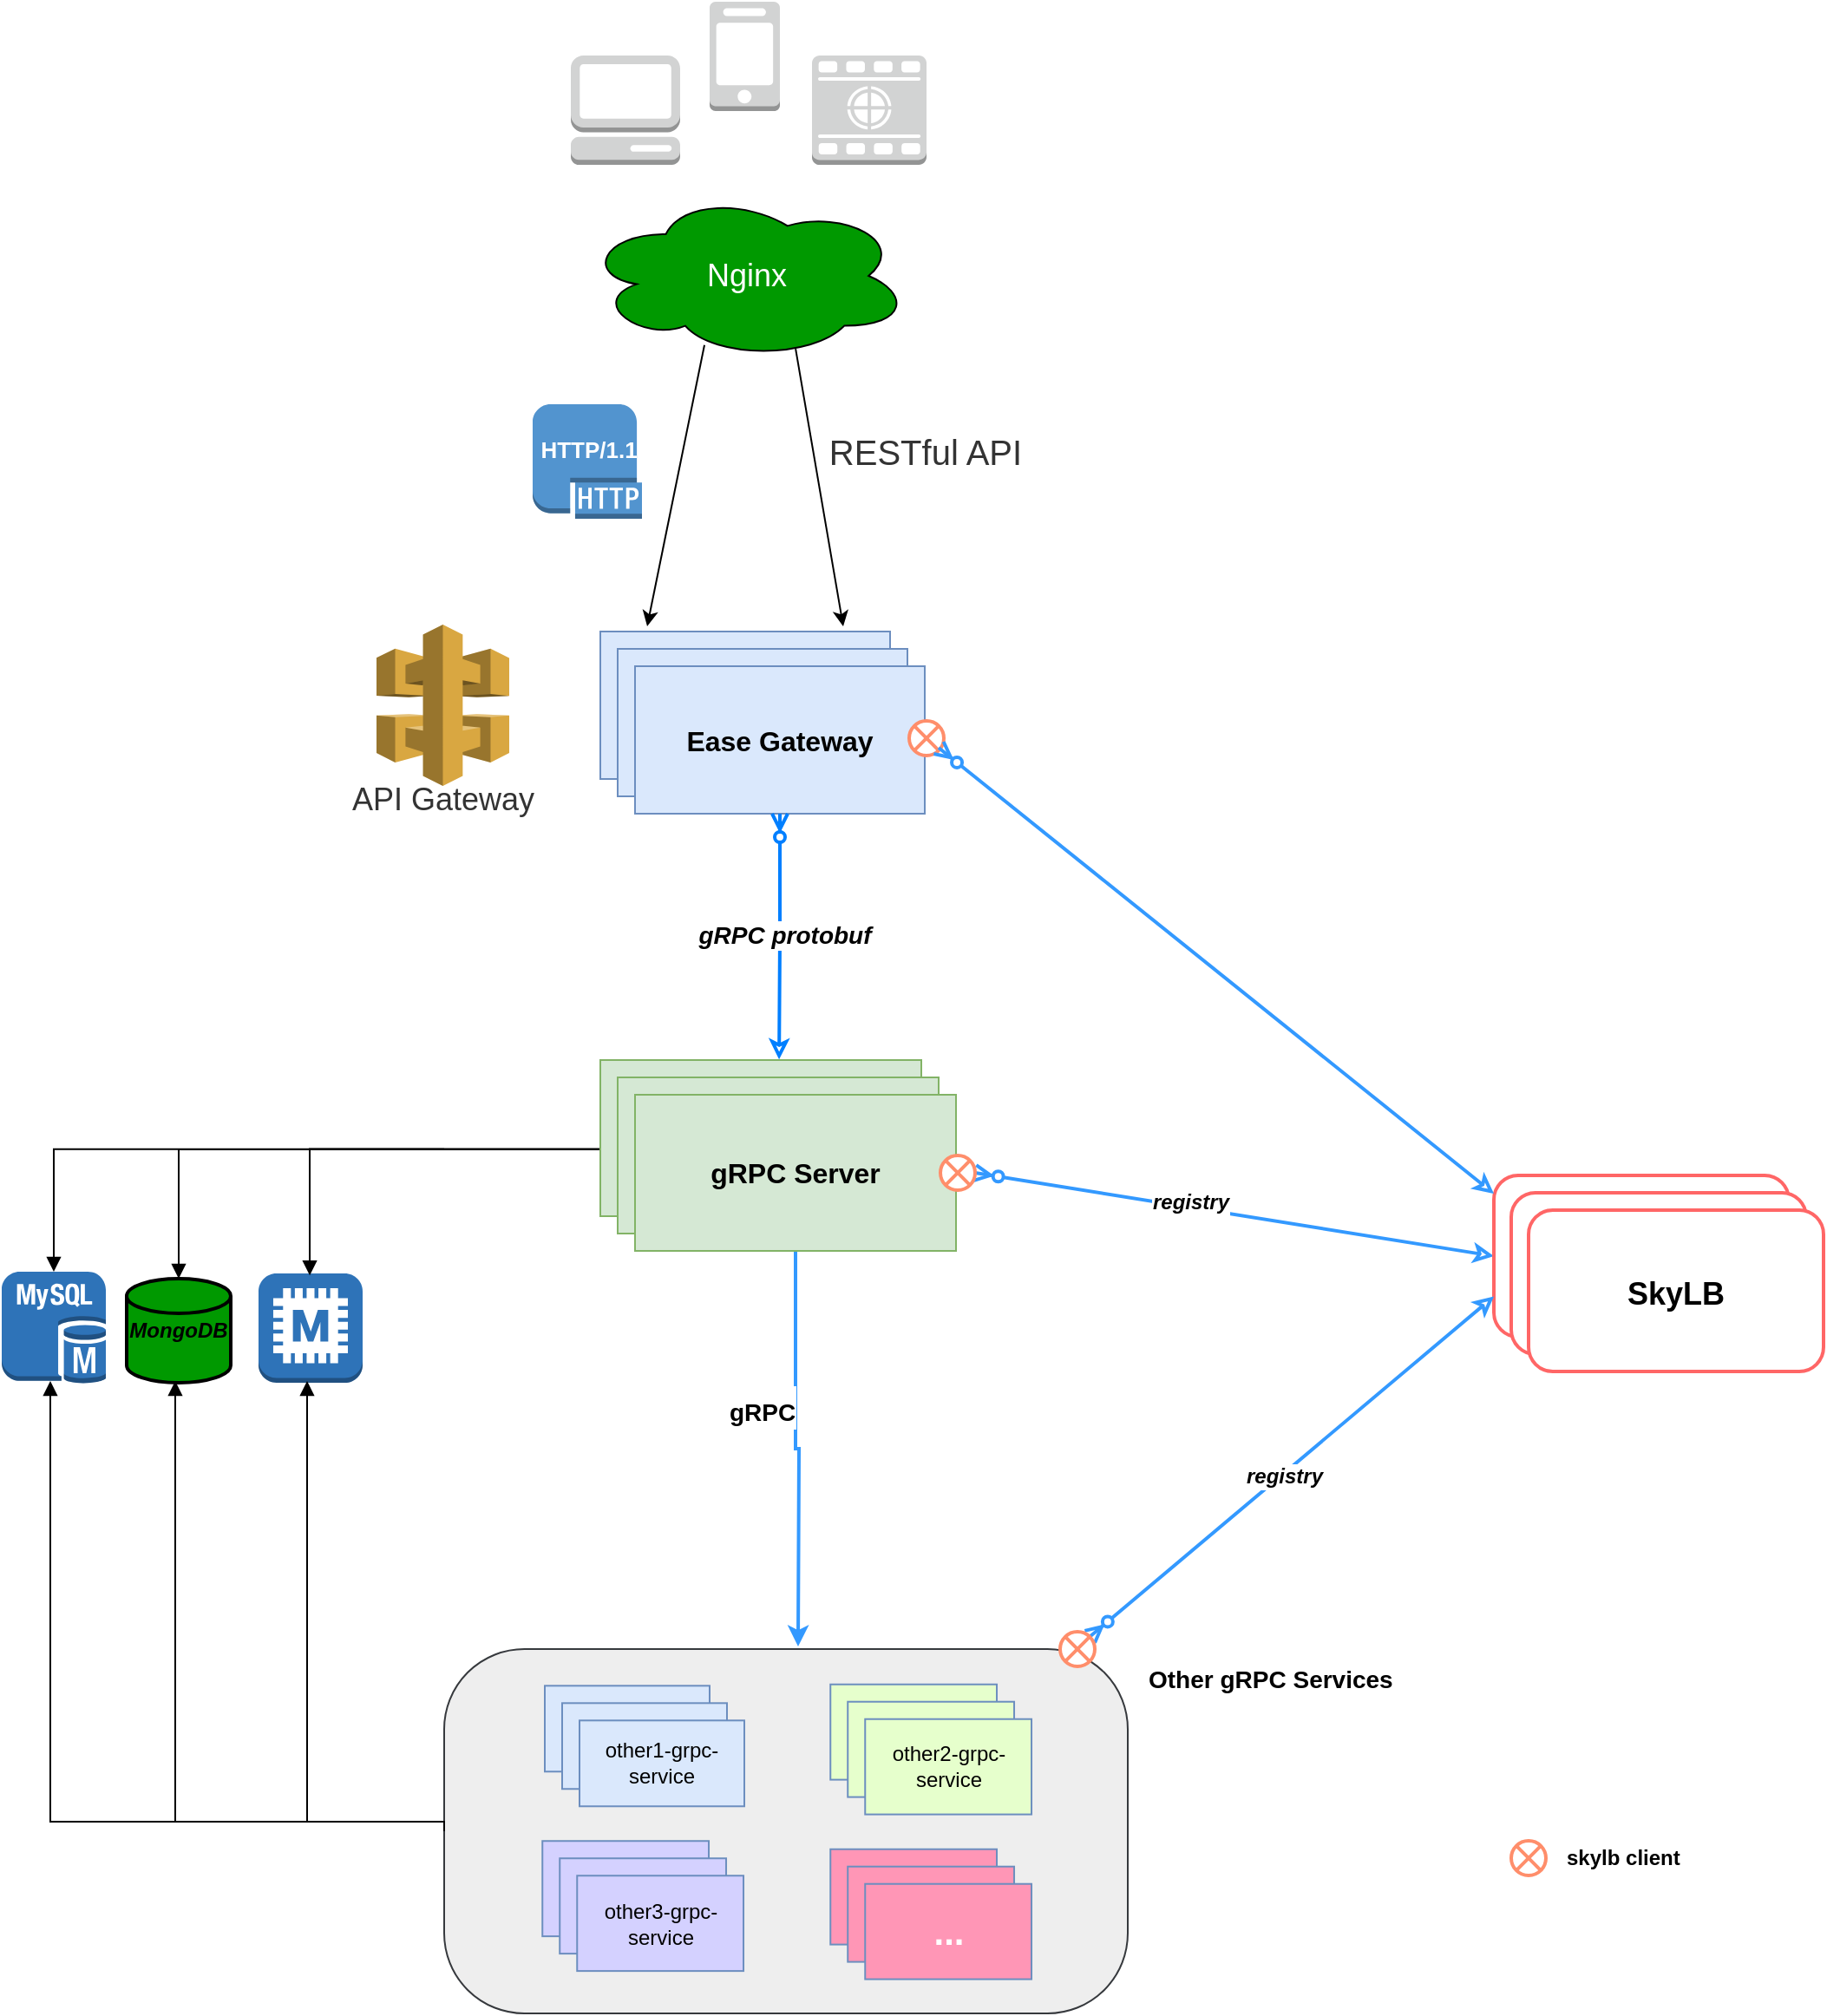 <mxfile version="12.4.2" type="device" pages="2"><diagram id="984368cb-33e9-04be-2f5b-599cbb324e16" name="Page-1"><mxGraphModel dx="1186" dy="1951" grid="1" gridSize="10" guides="1" tooltips="1" connect="1" arrows="1" fold="1" page="1" pageScale="1" pageWidth="827" pageHeight="1169" background="#ffffff" math="0" shadow="0"><root><mxCell id="0"/><mxCell id="1" parent="0"/><mxCell id="89" style="edgeStyle=orthogonalEdgeStyle;rounded=0;html=1;endArrow=block;endFill=1;jettySize=auto;orthogonalLoop=1;entryX=0.5;entryY=0;entryPerimeter=0;" parent="1" target="139" edge="1"><mxGeometry relative="1" as="geometry"><mxPoint x="40" y="310" as="targetPoint"/><Array as="points"><mxPoint x="40" y="251"/></Array><mxPoint x="265" y="251.412" as="sourcePoint"/></mxGeometry></mxCell><mxCell id="139" value="" style="dashed=0;html=1;shape=mxgraph.aws3.mysql_db_instance;fillColor=#2E73B8;gradientColor=none;strokeColor=#000000;" parent="1" vertex="1"><mxGeometry x="10" y="322" width="60" height="64.5" as="geometry"/></mxCell><mxCell id="140" value="" style="dashed=0;html=1;shape=mxgraph.aws3.memcached;fillColor=#2E73B8;gradientColor=none;strokeColor=#000000;" parent="1" vertex="1"><mxGeometry x="158" y="323" width="60" height="63" as="geometry"/></mxCell><mxCell id="145" value="MongoDB" style="strokeWidth=2;html=1;shape=mxgraph.flowchart.database;whiteSpace=wrap;fillColor=#009900;fontStyle=3" parent="1" vertex="1"><mxGeometry x="82" y="326" width="60" height="60" as="geometry"/></mxCell><mxCell id="204" value="" style="group" parent="1" vertex="1" connectable="0"><mxGeometry x="172" y="-52" width="402" height="120" as="geometry"/></mxCell><mxCell id="175" value="" style="group" parent="204" vertex="1" connectable="0"><mxGeometry width="402" height="120" as="geometry"/></mxCell><mxCell id="198" value="" style="group" parent="175" vertex="1" connectable="0"><mxGeometry x="38" y="2" width="120" height="107" as="geometry"/></mxCell><mxCell id="170" value="" style="group" parent="198" vertex="1" connectable="0"><mxGeometry width="120" height="107" as="geometry"/></mxCell><mxCell id="168" value="" style="dashed=0;html=1;shape=mxgraph.aws3.api_gateway;fillColor=#D9A741;gradientColor=none;labelBackgroundColor=#99FFFF;strokeColor=#000000;fontSize=18;fontColor=#FFFFFF;" parent="170" vertex="1"><mxGeometry x="16" y="-1" width="76.5" height="93" as="geometry"/></mxCell><mxCell id="169" value="API Gateway" style="text;html=1;resizable=0;points=[];autosize=1;align=left;verticalAlign=top;spacingTop=-4;fontSize=18;fontColor=#333333;" parent="170" vertex="1"><mxGeometry y="87" width="120" height="20" as="geometry"/></mxCell><mxCell id="203" value="" style="group" parent="175" vertex="1" connectable="0"><mxGeometry x="183" y="5" width="167" height="85" as="geometry"/></mxCell><mxCell id="179" value="" style="rounded=0;whiteSpace=wrap;html=1;align=left;fillColor=#dae8fc;strokeColor=#6c8ebf;" parent="203" vertex="1"><mxGeometry width="167" height="85" as="geometry"/></mxCell><mxCell id="201" value="" style="rounded=0;whiteSpace=wrap;html=1;align=left;fillColor=#dae8fc;strokeColor=#6c8ebf;" parent="204" vertex="1"><mxGeometry x="193" y="15" width="167" height="85" as="geometry"/></mxCell><mxCell id="202" value="Ease Gateway" style="rounded=0;whiteSpace=wrap;html=1;align=center;fillColor=#dae8fc;strokeColor=#6c8ebf;fontStyle=1;fontSize=16;" parent="204" vertex="1"><mxGeometry x="203" y="25" width="167" height="85" as="geometry"/></mxCell><mxCell id="tLRtYib5lATVOMmsKPmi-365" value="" style="group" parent="204" vertex="1" connectable="0"><mxGeometry x="361" y="55.5" width="20" height="20" as="geometry"/></mxCell><mxCell id="tLRtYib5lATVOMmsKPmi-367" value="" style="group" parent="tLRtYib5lATVOMmsKPmi-365" vertex="1" connectable="0"><mxGeometry y="1" width="20" height="20" as="geometry"/></mxCell><mxCell id="tLRtYib5lATVOMmsKPmi-357" value="" style="verticalLabelPosition=bottom;verticalAlign=top;html=1;strokeWidth=2;shape=mxgraph.flowchart.or;fontColor=#007FFF;strokeColor=#FF8E6B;" parent="tLRtYib5lATVOMmsKPmi-367" vertex="1"><mxGeometry width="20" height="20" as="geometry"/></mxCell><mxCell id="342" style="edgeStyle=orthogonalEdgeStyle;rounded=0;html=1;entryX=0.5;entryY=0;entryPerimeter=0;startArrow=none;startFill=0;endArrow=block;endFill=1;jettySize=auto;orthogonalLoop=1;fontSize=14;" parent="1" edge="1"><mxGeometry relative="1" as="geometry"><mxPoint x="355" y="251.235" as="sourcePoint"/><mxPoint x="187.529" y="324.176" as="targetPoint"/><Array as="points"><mxPoint x="188" y="251"/></Array></mxGeometry></mxCell><mxCell id="343" style="edgeStyle=orthogonalEdgeStyle;rounded=0;html=1;startArrow=none;startFill=0;endArrow=block;endFill=1;jettySize=auto;orthogonalLoop=1;fontSize=14;entryX=0.5;entryY=0;entryPerimeter=0;" parent="1" target="145" edge="1"><mxGeometry relative="1" as="geometry"><mxPoint x="355" y="251.529" as="sourcePoint"/><mxPoint x="112" y="320" as="targetPoint"/><Array as="points"><mxPoint x="112" y="251"/></Array></mxGeometry></mxCell><mxCell id="205" value="" style="rounded=0;whiteSpace=wrap;html=1;fontSize=16;align=center;fillColor=#d5e8d4;strokeColor=#82b366;" parent="1" vertex="1"><mxGeometry x="355" y="200" width="185" height="90" as="geometry"/></mxCell><mxCell id="206" value="" style="rounded=0;whiteSpace=wrap;html=1;fontSize=16;align=center;fillColor=#d5e8d4;strokeColor=#82b366;" parent="1" vertex="1"><mxGeometry x="365" y="210" width="185" height="90" as="geometry"/></mxCell><mxCell id="gnQcVv38CfcIjXH257ro-344" style="edgeStyle=orthogonalEdgeStyle;rounded=0;orthogonalLoop=1;jettySize=auto;html=1;fontSize=21;strokeWidth=2;strokeColor=#3399FF;" parent="1" source="207" edge="1"><mxGeometry relative="1" as="geometry"><mxPoint x="469" y="538" as="targetPoint"/></mxGeometry></mxCell><mxCell id="gnQcVv38CfcIjXH257ro-346" value="&lt;span style=&quot;font-size: 14px ; font-weight: 700&quot;&gt;gRPC&lt;/span&gt;" style="text;html=1;resizable=0;points=[];align=center;verticalAlign=middle;labelBackgroundColor=#ffffff;fontSize=21;" parent="gnQcVv38CfcIjXH257ro-344" vertex="1" connectable="0"><mxGeometry x="0.004" y="20" relative="1" as="geometry"><mxPoint x="-21.5" y="-4" as="offset"/></mxGeometry></mxCell><mxCell id="gnQcVv38CfcIjXH257ro-353" style="rounded=0;orthogonalLoop=1;jettySize=auto;html=1;entryX=0;entryY=0.5;entryDx=0;entryDy=0;startArrow=ERzeroToMany;startFill=1;endArrow=classic;endFill=0;strokeColor=#3399FF;strokeWidth=2;fontSize=21;exitX=1;exitY=0.5;exitDx=0;exitDy=0;exitPerimeter=0;" parent="1" source="tLRtYib5lATVOMmsKPmi-360" target="gnQcVv38CfcIjXH257ro-349" edge="1"><mxGeometry relative="1" as="geometry"/></mxCell><mxCell id="ZQcrkI04INhhgJgBs_-i-343" value="registry" style="text;html=1;align=center;verticalAlign=middle;resizable=0;points=[];;labelBackgroundColor=#ffffff;fontStyle=3" vertex="1" connectable="0" parent="gnQcVv38CfcIjXH257ro-353"><mxGeometry x="-0.174" y="3" relative="1" as="geometry"><mxPoint as="offset"/></mxGeometry></mxCell><mxCell id="207" value="&lt;span&gt;gRPC Server&lt;/span&gt;" style="rounded=0;whiteSpace=wrap;html=1;fontSize=16;align=center;fontStyle=1;fillColor=#d5e8d4;strokeColor=#82b366;" parent="1" vertex="1"><mxGeometry x="375" y="220" width="185" height="90" as="geometry"/></mxCell><mxCell id="217" style="edgeStyle=orthogonalEdgeStyle;rounded=0;html=1;entryX=0.557;entryY=-0.004;entryPerimeter=0;jettySize=auto;orthogonalLoop=1;fontSize=14;endArrow=classic;endFill=0;startArrow=ERzeroToMany;startFill=1;strokeWidth=2;strokeColor=#007FFF;" parent="1" source="202" target="205" edge="1"><mxGeometry relative="1" as="geometry"/></mxCell><mxCell id="218" value="&lt;b&gt;&lt;i&gt;gRPC protobuf&lt;/i&gt;&lt;/b&gt;" style="text;html=1;resizable=0;points=[];align=center;verticalAlign=middle;labelBackgroundColor=#ffffff;fontSize=14;" parent="217" vertex="1" connectable="0"><mxGeometry x="-0.013" y="2" relative="1" as="geometry"><mxPoint as="offset"/></mxGeometry></mxCell><mxCell id="9" value="" style="endArrow=classic;html=1;exitX=0.369;exitY=0.915;exitPerimeter=0;" parent="1" source="163" edge="1"><mxGeometry width="50" height="50" relative="1" as="geometry"><mxPoint x="394" y="-154" as="sourcePoint"/><mxPoint x="382" y="-50" as="targetPoint"/></mxGeometry></mxCell><mxCell id="10" value="" style="endArrow=classic;html=1;exitX=0.65;exitY=0.938;exitPerimeter=0;" parent="1" source="163" edge="1"><mxGeometry width="50" height="50" relative="1" as="geometry"><mxPoint x="455" y="-155" as="sourcePoint"/><mxPoint x="495" y="-50" as="targetPoint"/></mxGeometry></mxCell><mxCell id="220" value="" style="group" parent="1" vertex="1" connectable="0"><mxGeometry x="314" y="-410" width="282" height="298" as="geometry"/></mxCell><mxCell id="163" value="Nginx" style="ellipse;shape=cloud;whiteSpace=wrap;html=1;strokeColor=#000000;fillColor=#009900;fontColor=#FFFFFF;labelBackgroundColor=none;labelBorderColor=none;fontSize=18;" parent="220" vertex="1"><mxGeometry x="32" y="110" width="187" height="96" as="geometry"/></mxCell><mxCell id="154" value="" style="dashed=0;html=1;shape=mxgraph.aws3.management_console;fillColor=#D2D3D3;gradientColor=none;strokeColor=#000000;" parent="220" vertex="1"><mxGeometry x="24" y="31" width="63" height="63" as="geometry"/></mxCell><mxCell id="155" value="" style="dashed=0;html=1;shape=mxgraph.aws3.mobile_client;fillColor=#D2D3D3;gradientColor=none;strokeColor=#000000;" parent="220" vertex="1"><mxGeometry x="104" width="40.5" height="63" as="geometry"/></mxCell><mxCell id="156" value="" style="dashed=0;html=1;shape=mxgraph.aws3.multimedia;fillColor=#D2D3D3;gradientColor=none;strokeColor=#000000;" parent="220" vertex="1"><mxGeometry x="163" y="31" width="66" height="63" as="geometry"/></mxCell><mxCell id="176" value="RESTful API" style="text;html=1;resizable=0;points=[];autosize=1;align=center;verticalAlign=top;spacingTop=-4;fontSize=20;fontColor=#333333;fontStyle=0" parent="220" vertex="1"><mxGeometry x="168" y="245" width="120" height="20" as="geometry"/></mxCell><mxCell id="177" value="&lt;b&gt;&lt;font color=&quot;#ffffff&quot; style=&quot;font-size: 13px&quot;&gt;HTTP/1.1&lt;/font&gt;&lt;/b&gt;&lt;div&gt;&lt;b&gt;&lt;font color=&quot;#ffffff&quot;&gt;&lt;br&gt;&lt;/font&gt;&lt;/b&gt;&lt;/div&gt;" style="dashed=0;html=1;shape=mxgraph.aws3.http_protocol;fillColor=#5294CF;gradientColor=none;labelBackgroundColor=none;strokeColor=#000000;fontSize=12;fontColor=#4D4D4D;align=center;" parent="220" vertex="1"><mxGeometry x="2" y="232" width="63" height="66" as="geometry"/></mxCell><mxCell id="258" value="" style="group" parent="1" vertex="1" connectable="0"><mxGeometry x="827" y="340.158" width="95" height="49.474" as="geometry"/></mxCell><mxCell id="334" value="" style="group" parent="1" vertex="1" connectable="0"><mxGeometry x="265" y="539.5" width="575" height="210" as="geometry"/></mxCell><mxCell id="319" value="" style="group" parent="334" vertex="1" connectable="0"><mxGeometry width="575" height="210" as="geometry"/></mxCell><mxCell id="252" value="Other gRPC Services" style="text;html=1;resizable=0;points=[];autosize=1;align=left;verticalAlign=top;spacingTop=-4;fontSize=14;fontStyle=1" parent="319" vertex="1"><mxGeometry x="404" y="6" width="150" height="20" as="geometry"/></mxCell><mxCell id="78" value="" style="rounded=1;whiteSpace=wrap;html=1;strokeColor=#36393d;fillColor=#eeeeee;arcSize=22;" parent="319" vertex="1"><mxGeometry width="394" height="210" as="geometry"/></mxCell><mxCell id="tLRtYib5lATVOMmsKPmi-358" value="" style="group" parent="319" vertex="1" connectable="0"><mxGeometry x="615" y="110.5" width="110" height="20" as="geometry"/></mxCell><mxCell id="tLRtYib5lATVOMmsKPmi-349" value="" style="verticalLabelPosition=bottom;verticalAlign=top;html=1;strokeWidth=2;shape=mxgraph.flowchart.or;fontColor=#007FFF;strokeColor=#FF8E6B;" parent="tLRtYib5lATVOMmsKPmi-358" vertex="1"><mxGeometry width="20" height="20" as="geometry"/></mxCell><mxCell id="tLRtYib5lATVOMmsKPmi-350" value="&lt;font color=&quot;#000000&quot;&gt;skylb client&lt;/font&gt;" style="text;html=1;resizable=0;points=[];autosize=1;align=left;verticalAlign=top;spacingTop=-4;fontColor=#007FFF;fontStyle=1;fontFamily=Helvetica;" parent="tLRtYib5lATVOMmsKPmi-358" vertex="1"><mxGeometry x="30" width="80" height="20" as="geometry"/></mxCell><mxCell id="330" value="" style="group" parent="334" vertex="1" connectable="0"><mxGeometry x="58" y="21.158" width="115" height="69.474" as="geometry"/></mxCell><mxCell id="247" value="" style="rounded=0;whiteSpace=wrap;html=1;fontSize=16;align=center;fillColor=#dae8fc;strokeColor=#6c8ebf;" parent="330" vertex="1"><mxGeometry width="95" height="49.474" as="geometry"/></mxCell><mxCell id="321" value="" style="rounded=0;whiteSpace=wrap;html=1;fontSize=16;align=center;fillColor=#dae8fc;strokeColor=#6c8ebf;" parent="330" vertex="1"><mxGeometry x="10" y="10" width="95" height="49.474" as="geometry"/></mxCell><mxCell id="322" value="other1-grpc-service" style="rounded=0;whiteSpace=wrap;html=1;fontSize=12;align=center;fillColor=#dae8fc;strokeColor=#6c8ebf;" parent="330" vertex="1"><mxGeometry x="20" y="20" width="95" height="49.474" as="geometry"/></mxCell><mxCell id="331" value="" style="group" parent="334" vertex="1" connectable="0"><mxGeometry x="222.626" y="20.364" width="115.888" height="74.935" as="geometry"/></mxCell><mxCell id="249" value="" style="rounded=0;whiteSpace=wrap;html=1;fontSize=12;align=center;fillColor=#E6FFCC;strokeColor=#6c8ebf;" parent="331" vertex="1"><mxGeometry width="95.888" height="54.935" as="geometry"/></mxCell><mxCell id="323" value="" style="rounded=0;whiteSpace=wrap;html=1;fontSize=12;align=center;fillColor=#E6FFCC;strokeColor=#6c8ebf;" parent="331" vertex="1"><mxGeometry x="10" y="10" width="95.888" height="54.935" as="geometry"/></mxCell><mxCell id="324" value="other2-grpc-service" style="rounded=0;whiteSpace=wrap;html=1;fontSize=12;align=center;fillColor=#E6FFCC;strokeColor=#6c8ebf;" parent="331" vertex="1"><mxGeometry x="20.0" y="20" width="95.888" height="54.935" as="geometry"/></mxCell><mxCell id="332" value="" style="group" parent="334" vertex="1" connectable="0"><mxGeometry x="56.626" y="110.627" width="115.888" height="74.935" as="geometry"/></mxCell><mxCell id="253" value="" style="rounded=0;whiteSpace=wrap;html=1;fontSize=12;align=center;fillColor=#D4D1FF;strokeColor=#6c8ebf;" parent="332" vertex="1"><mxGeometry width="95.888" height="54.935" as="geometry"/></mxCell><mxCell id="326" value="" style="rounded=0;whiteSpace=wrap;html=1;fontSize=12;align=center;fillColor=#D4D1FF;strokeColor=#6c8ebf;" parent="332" vertex="1"><mxGeometry x="10" y="10" width="95.888" height="54.935" as="geometry"/></mxCell><mxCell id="327" value="other3-grpc-service" style="rounded=0;whiteSpace=wrap;html=1;fontSize=12;align=center;fillColor=#D4D1FF;strokeColor=#6c8ebf;" parent="332" vertex="1"><mxGeometry x="20" y="20" width="95.888" height="54.935" as="geometry"/></mxCell><mxCell id="333" value="" style="group" parent="334" vertex="1" connectable="0"><mxGeometry x="222.626" y="115.364" width="115.888" height="74.935" as="geometry"/></mxCell><mxCell id="256" value="" style="rounded=0;whiteSpace=wrap;html=1;fontSize=12;align=center;fillColor=#FF96B6;strokeColor=#6c8ebf;" parent="333" vertex="1"><mxGeometry width="95.888" height="54.935" as="geometry"/></mxCell><mxCell id="328" value="" style="rounded=0;whiteSpace=wrap;html=1;fontSize=12;align=center;fillColor=#FF96B6;strokeColor=#6c8ebf;" parent="333" vertex="1"><mxGeometry x="10" y="10" width="95.888" height="54.935" as="geometry"/></mxCell><mxCell id="329" value="&lt;span style=&quot;font-size: 21px&quot;&gt;&lt;font color=&quot;#ffffff&quot;&gt;...&lt;/font&gt;&lt;/span&gt;" style="rounded=0;whiteSpace=wrap;html=1;fontSize=21;align=center;fillColor=#FF96B6;strokeColor=#6c8ebf;verticalAlign=middle;fontStyle=1" parent="333" vertex="1"><mxGeometry x="20.0" y="20" width="95.888" height="54.935" as="geometry"/></mxCell><mxCell id="gnQcVv38CfcIjXH257ro-352" value="" style="group;strokeWidth=2;" parent="1" vertex="1" connectable="0"><mxGeometry x="870" y="266.5" width="190" height="113" as="geometry"/></mxCell><mxCell id="gnQcVv38CfcIjXH257ro-349" value="" style="rounded=1;whiteSpace=wrap;html=1;fontSize=21;strokeColor=#FF6666;strokeWidth=2;" parent="gnQcVv38CfcIjXH257ro-352" vertex="1"><mxGeometry width="170" height="93" as="geometry"/></mxCell><mxCell id="gnQcVv38CfcIjXH257ro-350" value="" style="rounded=1;whiteSpace=wrap;html=1;fontSize=21;strokeColor=#FF6666;strokeWidth=2;" parent="gnQcVv38CfcIjXH257ro-352" vertex="1"><mxGeometry x="10" y="10" width="170" height="93" as="geometry"/></mxCell><mxCell id="gnQcVv38CfcIjXH257ro-351" value="&lt;font style=&quot;font-size: 18px&quot;&gt;&lt;b&gt;SkyLB&lt;/b&gt;&lt;/font&gt;" style="rounded=1;whiteSpace=wrap;html=1;fontSize=21;strokeColor=#FF6666;strokeWidth=2;" parent="gnQcVv38CfcIjXH257ro-352" vertex="1"><mxGeometry x="20" y="20" width="170" height="93" as="geometry"/></mxCell><mxCell id="gnQcVv38CfcIjXH257ro-354" style="edgeStyle=none;rounded=0;orthogonalLoop=1;jettySize=auto;html=1;startArrow=ERzeroToMany;startFill=1;endArrow=classic;endFill=0;strokeColor=#3399FF;strokeWidth=2;fontSize=21;entryX=0;entryY=0.75;entryDx=0;entryDy=0;exitX=0.855;exitY=0.145;exitDx=0;exitDy=0;exitPerimeter=0;" parent="1" source="tLRtYib5lATVOMmsKPmi-363" target="gnQcVv38CfcIjXH257ro-349" edge="1"><mxGeometry relative="1" as="geometry"><mxPoint x="910" y="380" as="targetPoint"/><mxPoint x="650" y="510" as="sourcePoint"/></mxGeometry></mxCell><mxCell id="ZQcrkI04INhhgJgBs_-i-344" value="registry" style="text;html=1;align=center;verticalAlign=middle;resizable=0;points=[];;labelBackgroundColor=#ffffff;fontStyle=3" vertex="1" connectable="0" parent="gnQcVv38CfcIjXH257ro-354"><mxGeometry x="-0.047" y="-1" relative="1" as="geometry"><mxPoint as="offset"/></mxGeometry></mxCell><mxCell id="gnQcVv38CfcIjXH257ro-356" style="edgeStyle=none;rounded=0;orthogonalLoop=1;jettySize=auto;html=1;entryX=0;entryY=0.113;entryDx=0;entryDy=0;startArrow=ERzeroToMany;startFill=1;endArrow=classic;endFill=0;strokeColor=#3399FF;strokeWidth=2;fontSize=21;entryPerimeter=0;" parent="1" target="gnQcVv38CfcIjXH257ro-349" edge="1"><mxGeometry relative="1" as="geometry"><mxPoint x="550" y="20" as="sourcePoint"/></mxGeometry></mxCell><mxCell id="tLRtYib5lATVOMmsKPmi-346" value="" style="group" parent="1" vertex="1" connectable="0"><mxGeometry x="38" y="522.5" width="227" height="116.5" as="geometry"/></mxCell><mxCell id="tLRtYib5lATVOMmsKPmi-347" value="" style="group" parent="tLRtYib5lATVOMmsKPmi-346" vertex="1" connectable="0"><mxGeometry width="227" height="116.5" as="geometry"/></mxCell><mxCell id="tLRtYib5lATVOMmsKPmi-343" style="edgeStyle=orthogonalEdgeStyle;rounded=0;html=1;endArrow=block;endFill=1;jettySize=auto;orthogonalLoop=1;exitX=0;exitY=0.5;exitDx=0;exitDy=0;" parent="tLRtYib5lATVOMmsKPmi-347" source="78" edge="1"><mxGeometry relative="1" as="geometry"><mxPoint y="-137.5" as="targetPoint"/><Array as="points"><mxPoint x="227" y="116.5"/><mxPoint y="116.5"/></Array><mxPoint x="222" y="116.5" as="sourcePoint"/></mxGeometry></mxCell><mxCell id="tLRtYib5lATVOMmsKPmi-344" style="edgeStyle=elbowEdgeStyle;rounded=0;html=1;endArrow=block;endFill=1;jettySize=auto;orthogonalLoop=1;" parent="tLRtYib5lATVOMmsKPmi-347" edge="1"><mxGeometry relative="1" as="geometry"><mxPoint x="148" y="-137.5" as="targetPoint"/><Array as="points"><mxPoint x="148" y="110"/><mxPoint x="148"/></Array><mxPoint x="212" y="116.5" as="sourcePoint"/></mxGeometry></mxCell><mxCell id="tLRtYib5lATVOMmsKPmi-345" style="edgeStyle=orthogonalEdgeStyle;rounded=0;html=1;startArrow=none;startFill=0;endArrow=block;endFill=1;jettySize=auto;orthogonalLoop=1;fontSize=14;" parent="tLRtYib5lATVOMmsKPmi-347" edge="1"><mxGeometry relative="1" as="geometry"><mxPoint x="192" y="116.5" as="sourcePoint"/><mxPoint x="72" y="-137.5" as="targetPoint"/><Array as="points"><mxPoint x="72" y="116"/></Array></mxGeometry></mxCell><mxCell id="tLRtYib5lATVOMmsKPmi-360" value="" style="verticalLabelPosition=bottom;verticalAlign=top;html=1;strokeWidth=2;shape=mxgraph.flowchart.or;fontColor=#007FFF;strokeColor=#FF8E6B;" parent="1" vertex="1"><mxGeometry x="551" y="255" width="20" height="20" as="geometry"/></mxCell><mxCell id="tLRtYib5lATVOMmsKPmi-363" value="" style="verticalLabelPosition=bottom;verticalAlign=top;html=1;strokeWidth=2;shape=mxgraph.flowchart.or;fontColor=#007FFF;strokeColor=#FF8E6B;" parent="1" vertex="1"><mxGeometry x="620" y="529.5" width="20" height="20" as="geometry"/></mxCell></root></mxGraphModel></diagram><diagram id="46a6a0ea-9071-10fd-c8cb-49139d8660b7" name="第 2 页"><mxGraphModel dx="1198" dy="773" grid="1" gridSize="10" guides="1" tooltips="1" connect="1" arrows="1" fold="1" page="1" pageScale="1" pageWidth="827" pageHeight="1169" background="#ffffff" math="0" shadow="0"><root><mxCell id="0"/><mxCell id="1" parent="0"/></root></mxGraphModel></diagram></mxfile>